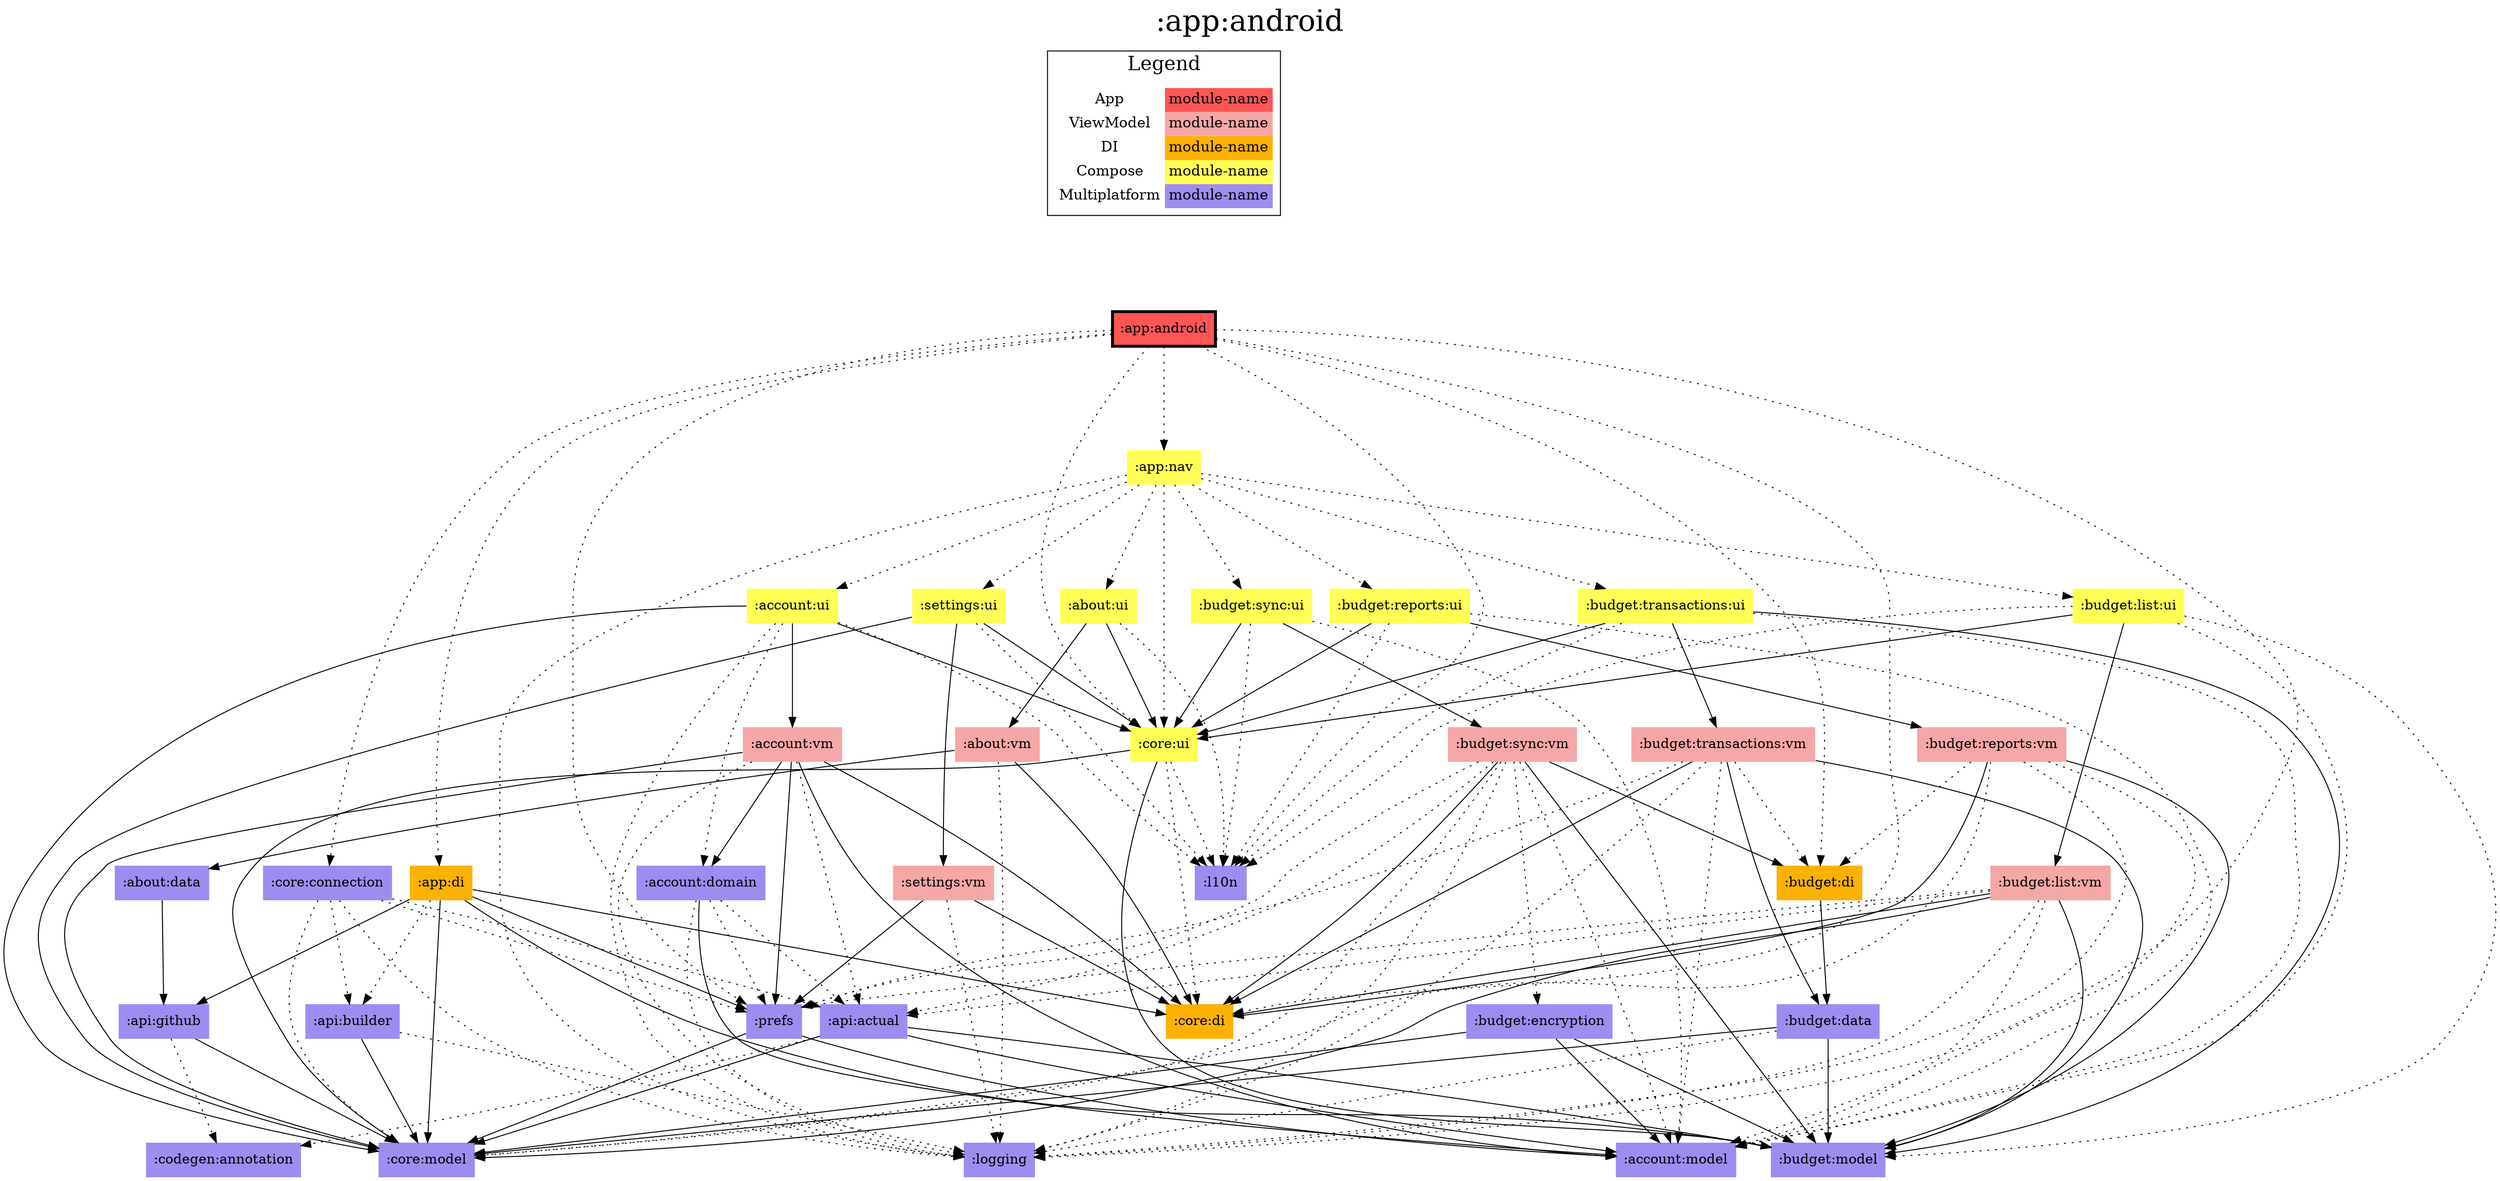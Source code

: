 digraph {
edge ["dir"="forward"]
graph ["dpi"="100","label"=":app:android","labelloc"="t","fontsize"="30","ranksep"="1.5","rankdir"="TB"]
node ["style"="filled"]
":about:data" ["fillcolor"="#9D8DF1","shape"="none"]
":about:ui" ["fillcolor"="#FFFF55","shape"="none"]
":about:vm" ["fillcolor"="#F5A6A6","shape"="none"]
":account:domain" ["fillcolor"="#9D8DF1","shape"="none"]
":account:model" ["fillcolor"="#9D8DF1","shape"="none"]
":account:ui" ["fillcolor"="#FFFF55","shape"="none"]
":account:vm" ["fillcolor"="#F5A6A6","shape"="none"]
":api:actual" ["fillcolor"="#9D8DF1","shape"="none"]
":api:builder" ["fillcolor"="#9D8DF1","shape"="none"]
":api:github" ["fillcolor"="#9D8DF1","shape"="none"]
":app:android" ["fillcolor"="#FF5555","color"="black","penwidth"="3","shape"="box"]
":app:di" ["fillcolor"="#FCB103","shape"="none"]
":app:nav" ["fillcolor"="#FFFF55","shape"="none"]
":budget:data" ["fillcolor"="#9D8DF1","shape"="none"]
":budget:di" ["fillcolor"="#FCB103","shape"="none"]
":budget:encryption" ["fillcolor"="#9D8DF1","shape"="none"]
":budget:list:ui" ["fillcolor"="#FFFF55","shape"="none"]
":budget:list:vm" ["fillcolor"="#F5A6A6","shape"="none"]
":budget:model" ["fillcolor"="#9D8DF1","shape"="none"]
":budget:reports:ui" ["fillcolor"="#FFFF55","shape"="none"]
":budget:reports:vm" ["fillcolor"="#F5A6A6","shape"="none"]
":budget:sync:ui" ["fillcolor"="#FFFF55","shape"="none"]
":budget:sync:vm" ["fillcolor"="#F5A6A6","shape"="none"]
":budget:transactions:ui" ["fillcolor"="#FFFF55","shape"="none"]
":budget:transactions:vm" ["fillcolor"="#F5A6A6","shape"="none"]
":codegen:annotation" ["fillcolor"="#9D8DF1","shape"="none"]
":core:connection" ["fillcolor"="#9D8DF1","shape"="none"]
":core:di" ["fillcolor"="#FCB103","shape"="none"]
":core:model" ["fillcolor"="#9D8DF1","shape"="none"]
":core:ui" ["fillcolor"="#FFFF55","shape"="none"]
":l10n" ["fillcolor"="#9D8DF1","shape"="none"]
":logging" ["fillcolor"="#9D8DF1","shape"="none"]
":prefs" ["fillcolor"="#9D8DF1","shape"="none"]
":settings:ui" ["fillcolor"="#FFFF55","shape"="none"]
":settings:vm" ["fillcolor"="#F5A6A6","shape"="none"]
{
edge ["dir"="none"]
graph ["rank"="same"]
":app:android"
}
":about:data" -> ":api:github"
":about:ui" -> ":about:vm"
":about:ui" -> ":core:ui"
":about:ui" -> ":l10n" ["style"="dotted"]
":about:vm" -> ":about:data"
":about:vm" -> ":core:di"
":about:vm" -> ":logging" ["style"="dotted"]
":account:domain" -> ":account:model"
":account:domain" -> ":api:actual" ["style"="dotted"]
":account:domain" -> ":logging" ["style"="dotted"]
":account:domain" -> ":prefs" ["style"="dotted"]
":account:ui" -> ":account:domain" ["style"="dotted"]
":account:ui" -> ":account:vm"
":account:ui" -> ":core:model"
":account:ui" -> ":core:ui"
":account:ui" -> ":l10n" ["style"="dotted"]
":account:ui" -> ":logging" ["style"="dotted"]
":account:vm" -> ":account:domain"
":account:vm" -> ":account:model"
":account:vm" -> ":api:actual" ["style"="dotted"]
":account:vm" -> ":core:di"
":account:vm" -> ":core:model"
":account:vm" -> ":logging" ["style"="dotted"]
":account:vm" -> ":prefs"
":api:actual" -> ":account:model"
":api:actual" -> ":budget:model"
":api:actual" -> ":codegen:annotation" ["style"="dotted"]
":api:actual" -> ":core:model"
":api:builder" -> ":core:model"
":api:builder" -> ":logging" ["style"="dotted"]
":api:github" -> ":codegen:annotation" ["style"="dotted"]
":api:github" -> ":core:model"
":app:android" -> ":app:di" ["style"="dotted"]
":app:android" -> ":app:nav" ["style"="dotted"]
":app:android" -> ":budget:di" ["style"="dotted"]
":app:android" -> ":core:connection" ["style"="dotted"]
":app:android" -> ":core:di" ["style"="dotted"]
":app:android" -> ":core:ui" ["style"="dotted"]
":app:android" -> ":l10n" ["style"="dotted"]
":app:android" -> ":logging" ["style"="dotted"]
":app:android" -> ":prefs" ["style"="dotted"]
":app:di" -> ":api:builder" ["style"="dotted"]
":app:di" -> ":api:github"
":app:di" -> ":budget:model"
":app:di" -> ":core:di"
":app:di" -> ":core:model"
":app:di" -> ":prefs"
":app:nav" -> ":about:ui" ["style"="dotted"]
":app:nav" -> ":account:ui" ["style"="dotted"]
":app:nav" -> ":budget:list:ui" ["style"="dotted"]
":app:nav" -> ":budget:reports:ui" ["style"="dotted"]
":app:nav" -> ":budget:sync:ui" ["style"="dotted"]
":app:nav" -> ":budget:transactions:ui" ["style"="dotted"]
":app:nav" -> ":core:ui" ["style"="dotted"]
":app:nav" -> ":logging" ["style"="dotted"]
":app:nav" -> ":settings:ui" ["style"="dotted"]
":budget:data" -> ":budget:model"
":budget:data" -> ":core:model"
":budget:data" -> ":logging" ["style"="dotted"]
":budget:di" -> ":budget:data"
":budget:encryption" -> ":account:model"
":budget:encryption" -> ":budget:model"
":budget:encryption" -> ":core:model"
":budget:list:ui" -> ":account:model" ["style"="dotted"]
":budget:list:ui" -> ":budget:list:vm"
":budget:list:ui" -> ":budget:model" ["style"="dotted"]
":budget:list:ui" -> ":core:ui"
":budget:list:ui" -> ":l10n" ["style"="dotted"]
":budget:list:vm" -> ":account:model" ["style"="dotted"]
":budget:list:vm" -> ":api:actual" ["style"="dotted"]
":budget:list:vm" -> ":budget:model"
":budget:list:vm" -> ":core:di"
":budget:list:vm" -> ":core:model"
":budget:list:vm" -> ":logging" ["style"="dotted"]
":budget:list:vm" -> ":prefs" ["style"="dotted"]
":budget:reports:ui" -> ":account:model" ["style"="dotted"]
":budget:reports:ui" -> ":budget:reports:vm"
":budget:reports:ui" -> ":core:ui"
":budget:reports:ui" -> ":l10n" ["style"="dotted"]
":budget:reports:vm" -> ":account:model" ["style"="dotted"]
":budget:reports:vm" -> ":budget:di" ["style"="dotted"]
":budget:reports:vm" -> ":budget:model"
":budget:reports:vm" -> ":core:di"
":budget:reports:vm" -> ":core:model" ["style"="dotted"]
":budget:reports:vm" -> ":logging" ["style"="dotted"]
":budget:sync:ui" -> ":account:model" ["style"="dotted"]
":budget:sync:ui" -> ":budget:sync:vm"
":budget:sync:ui" -> ":core:ui"
":budget:sync:ui" -> ":l10n" ["style"="dotted"]
":budget:sync:vm" -> ":account:model" ["style"="dotted"]
":budget:sync:vm" -> ":api:actual" ["style"="dotted"]
":budget:sync:vm" -> ":budget:di"
":budget:sync:vm" -> ":budget:encryption" ["style"="dotted"]
":budget:sync:vm" -> ":budget:model"
":budget:sync:vm" -> ":core:di"
":budget:sync:vm" -> ":core:model" ["style"="dotted"]
":budget:sync:vm" -> ":logging" ["style"="dotted"]
":budget:sync:vm" -> ":prefs" ["style"="dotted"]
":budget:transactions:ui" -> ":account:model" ["style"="dotted"]
":budget:transactions:ui" -> ":budget:model"
":budget:transactions:ui" -> ":budget:transactions:vm"
":budget:transactions:ui" -> ":core:ui"
":budget:transactions:ui" -> ":l10n" ["style"="dotted"]
":budget:transactions:vm" -> ":account:model" ["style"="dotted"]
":budget:transactions:vm" -> ":budget:data"
":budget:transactions:vm" -> ":budget:di" ["style"="dotted"]
":budget:transactions:vm" -> ":budget:model"
":budget:transactions:vm" -> ":core:di"
":budget:transactions:vm" -> ":logging" ["style"="dotted"]
":budget:transactions:vm" -> ":prefs" ["style"="dotted"]
":core:connection" -> ":api:actual" ["style"="dotted"]
":core:connection" -> ":api:builder" ["style"="dotted"]
":core:connection" -> ":core:model" ["style"="dotted"]
":core:connection" -> ":logging" ["style"="dotted"]
":core:connection" -> ":prefs" ["style"="dotted"]
":core:ui" -> ":budget:model"
":core:ui" -> ":core:di" ["style"="dotted"]
":core:ui" -> ":core:model"
":core:ui" -> ":l10n" ["style"="dotted"]
":prefs" -> ":account:model"
":prefs" -> ":core:model"
":settings:ui" -> ":core:model"
":settings:ui" -> ":core:ui"
":settings:ui" -> ":l10n" ["style"="dotted"]
":settings:ui" -> ":settings:vm"
":settings:vm" -> ":core:di"
":settings:vm" -> ":logging" ["style"="dotted"]
":settings:vm" -> ":prefs"
subgraph "cluster_legend" {
edge ["dir"="none"]
graph ["label"="Legend","fontsize"="20"]
"Legend" ["style"="filled","fillcolor"="#FFFFFF","shape"="none","margin"="0","fontsize"="15","label"=<
<TABLE BORDER="0" CELLBORDER="0" CELLSPACING="0" CELLPADDING="4">
<TR><TD>App</TD><TD BGCOLOR="#FF5555">module-name</TD></TR>
<TR><TD>ViewModel</TD><TD BGCOLOR="#F5A6A6">module-name</TD></TR>
<TR><TD>DI</TD><TD BGCOLOR="#FCB103">module-name</TD></TR>
<TR><TD>Compose</TD><TD BGCOLOR="#FFFF55">module-name</TD></TR>
<TR><TD>Multiplatform</TD><TD BGCOLOR="#9D8DF1">module-name</TD></TR>
</TABLE>
>]
} -> ":app:android" ["style"="invis"]
}
